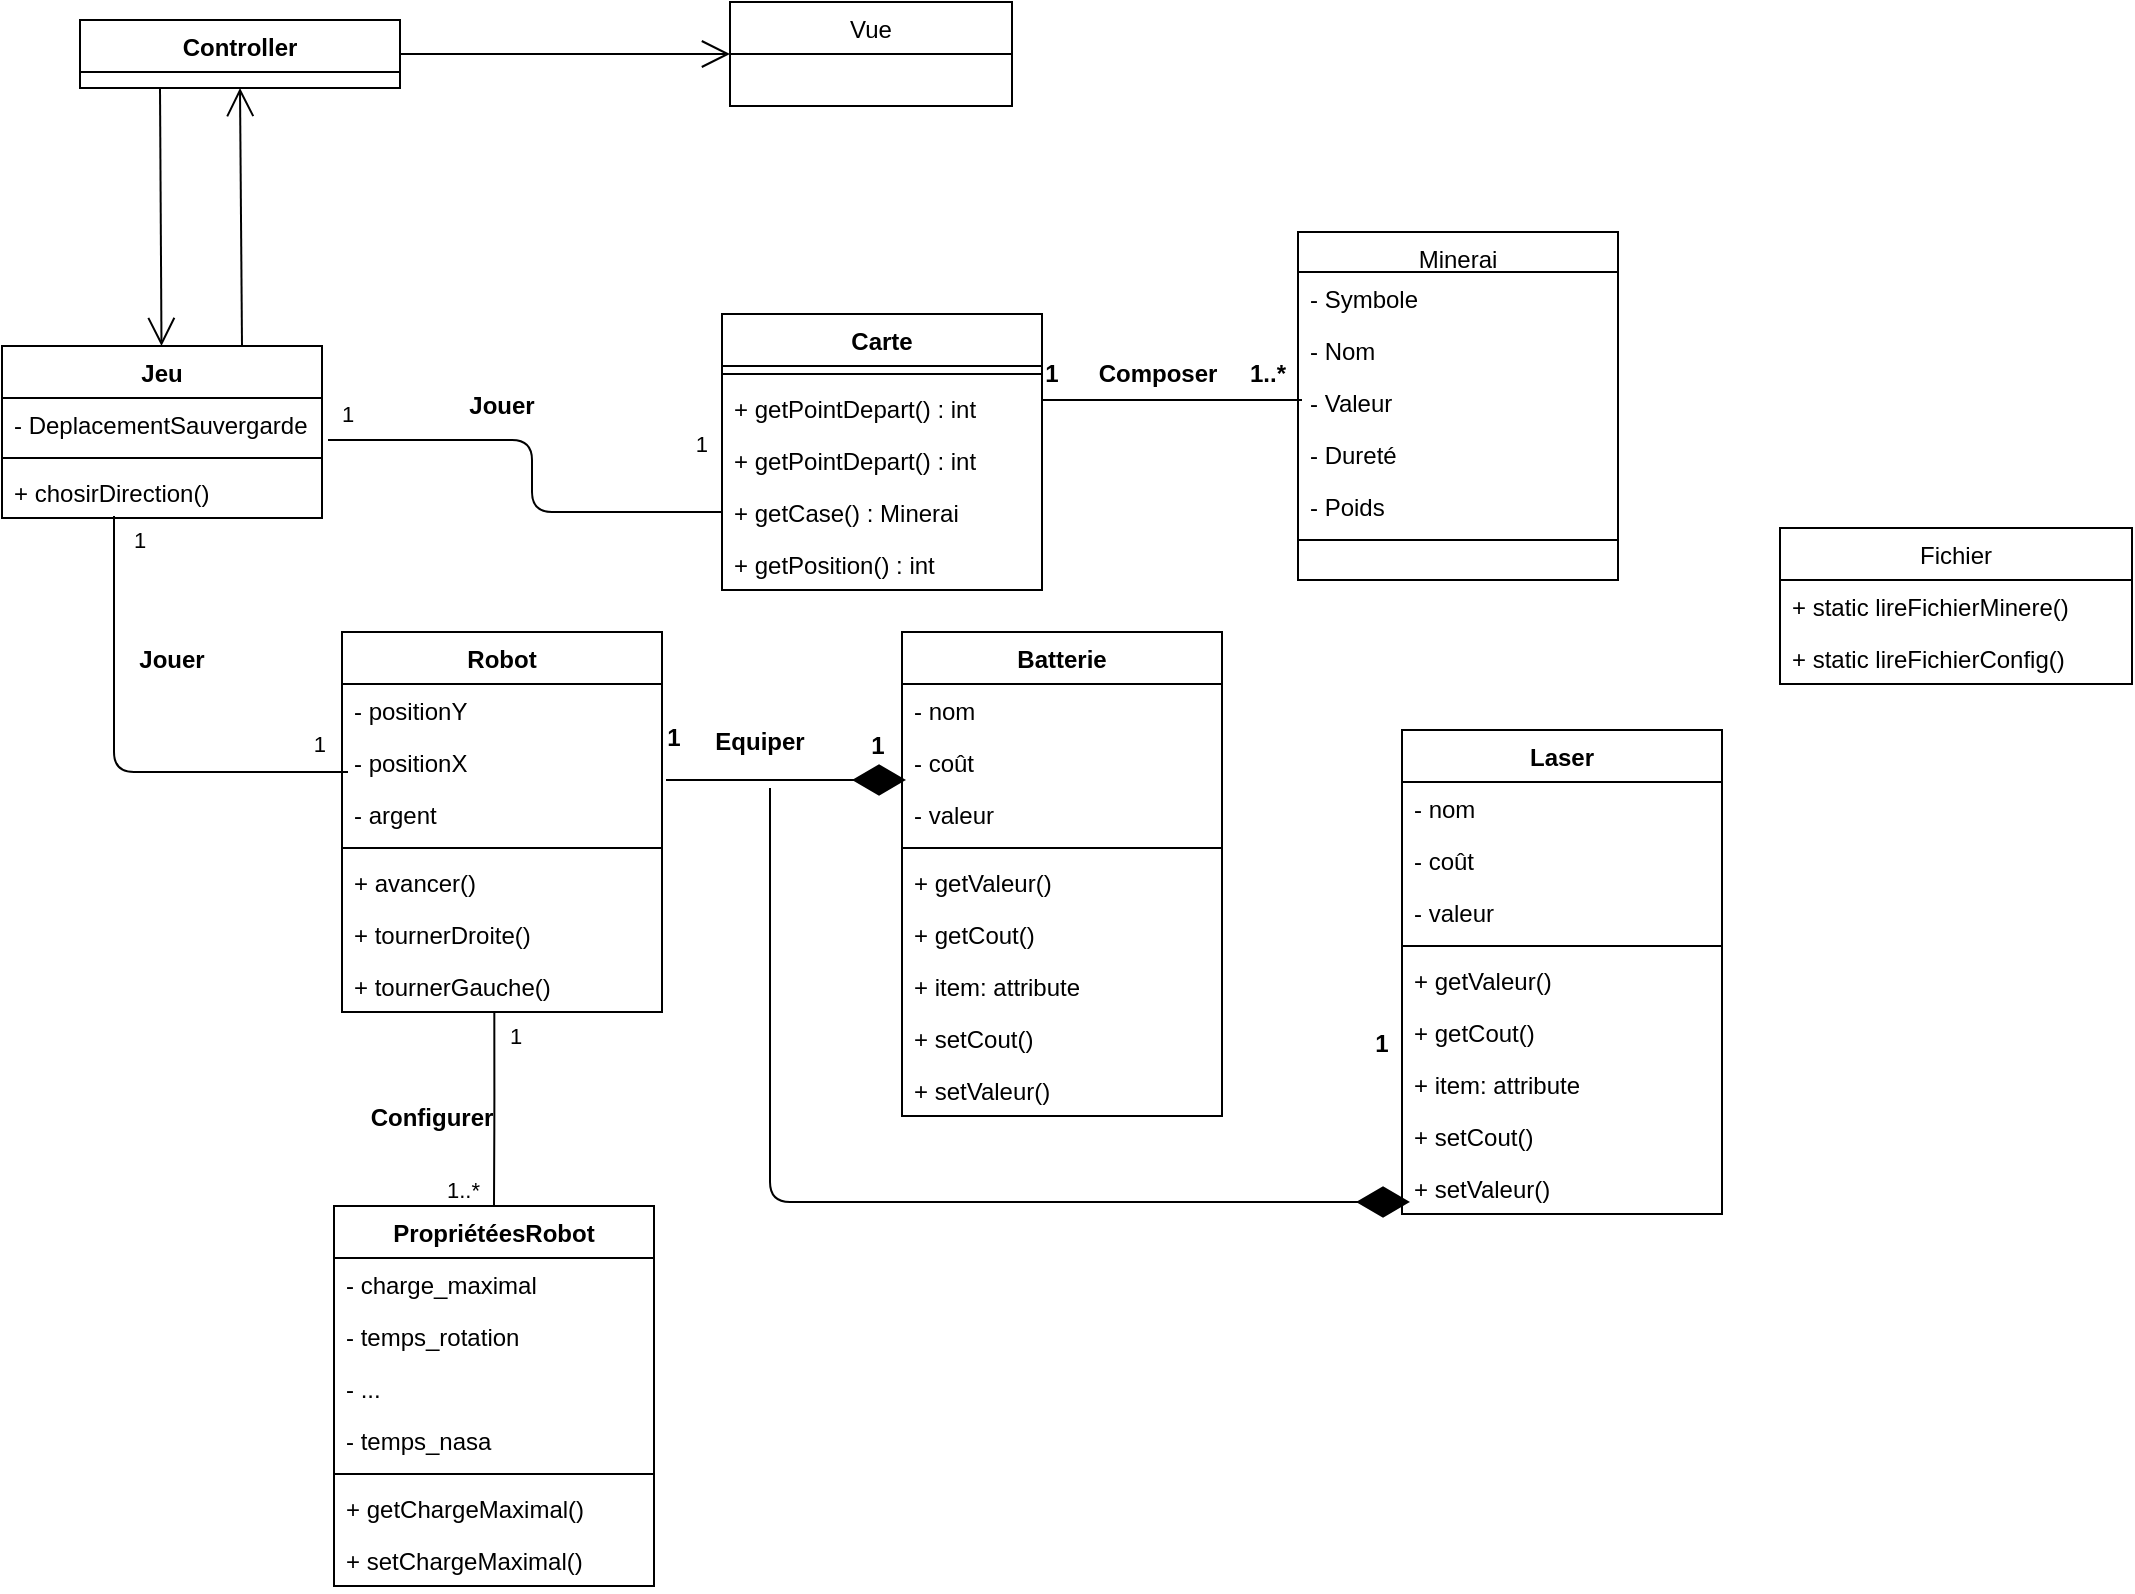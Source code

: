 <mxfile version="14.4.7" type="device"><diagram id="C5RBs43oDa-KdzZeNtuy" name="Page-1"><mxGraphModel dx="1421" dy="500" grid="0" gridSize="10" guides="1" tooltips="1" connect="1" arrows="1" fold="1" page="0" pageScale="1" pageWidth="827" pageHeight="1169" math="0" shadow="0"><root><mxCell id="WIyWlLk6GJQsqaUBKTNV-0"/><mxCell id="WIyWlLk6GJQsqaUBKTNV-1" parent="WIyWlLk6GJQsqaUBKTNV-0"/><mxCell id="zkfFHV4jXpPFQw0GAbJ--17" value="Minerai" style="swimlane;fontStyle=0;align=center;verticalAlign=top;childLayout=stackLayout;horizontal=1;startSize=20;horizontalStack=0;resizeParent=1;resizeLast=0;collapsible=1;marginBottom=0;rounded=0;shadow=0;strokeWidth=1;" parent="WIyWlLk6GJQsqaUBKTNV-1" vertex="1"><mxGeometry x="508" y="120" width="160" height="174" as="geometry"><mxRectangle x="550" y="140" width="160" height="26" as="alternateBounds"/></mxGeometry></mxCell><mxCell id="zkfFHV4jXpPFQw0GAbJ--18" value="- Symbole" style="text;align=left;verticalAlign=top;spacingLeft=4;spacingRight=4;overflow=hidden;rotatable=0;points=[[0,0.5],[1,0.5]];portConstraint=eastwest;" parent="zkfFHV4jXpPFQw0GAbJ--17" vertex="1"><mxGeometry y="20" width="160" height="26" as="geometry"/></mxCell><mxCell id="zkfFHV4jXpPFQw0GAbJ--19" value="- Nom" style="text;align=left;verticalAlign=top;spacingLeft=4;spacingRight=4;overflow=hidden;rotatable=0;points=[[0,0.5],[1,0.5]];portConstraint=eastwest;rounded=0;shadow=0;html=0;" parent="zkfFHV4jXpPFQw0GAbJ--17" vertex="1"><mxGeometry y="46" width="160" height="26" as="geometry"/></mxCell><mxCell id="zkfFHV4jXpPFQw0GAbJ--20" value="- Valeur" style="text;align=left;verticalAlign=top;spacingLeft=4;spacingRight=4;overflow=hidden;rotatable=0;points=[[0,0.5],[1,0.5]];portConstraint=eastwest;rounded=0;shadow=0;html=0;" parent="zkfFHV4jXpPFQw0GAbJ--17" vertex="1"><mxGeometry y="72" width="160" height="26" as="geometry"/></mxCell><mxCell id="zkfFHV4jXpPFQw0GAbJ--21" value="- Dureté" style="text;align=left;verticalAlign=top;spacingLeft=4;spacingRight=4;overflow=hidden;rotatable=0;points=[[0,0.5],[1,0.5]];portConstraint=eastwest;rounded=0;shadow=0;html=0;" parent="zkfFHV4jXpPFQw0GAbJ--17" vertex="1"><mxGeometry y="98" width="160" height="26" as="geometry"/></mxCell><mxCell id="zkfFHV4jXpPFQw0GAbJ--22" value="- Poids" style="text;align=left;verticalAlign=top;spacingLeft=4;spacingRight=4;overflow=hidden;rotatable=0;points=[[0,0.5],[1,0.5]];portConstraint=eastwest;rounded=0;shadow=0;html=0;" parent="zkfFHV4jXpPFQw0GAbJ--17" vertex="1"><mxGeometry y="124" width="160" height="26" as="geometry"/></mxCell><mxCell id="zkfFHV4jXpPFQw0GAbJ--23" value="" style="line;html=1;strokeWidth=1;align=left;verticalAlign=middle;spacingTop=-1;spacingLeft=3;spacingRight=3;rotatable=0;labelPosition=right;points=[];portConstraint=eastwest;" parent="zkfFHV4jXpPFQw0GAbJ--17" vertex="1"><mxGeometry y="150" width="160" height="8" as="geometry"/></mxCell><mxCell id="rHNzCorvncgx5QTA0UH8-6" value="" style="line;strokeWidth=1;fillColor=none;align=left;verticalAlign=middle;spacingTop=-1;spacingLeft=3;spacingRight=3;rotatable=0;labelPosition=right;points=[];portConstraint=eastwest;" vertex="1" parent="WIyWlLk6GJQsqaUBKTNV-1"><mxGeometry x="380" y="200" width="130" height="8" as="geometry"/></mxCell><mxCell id="rHNzCorvncgx5QTA0UH8-7" value="1" style="text;align=center;fontStyle=1;verticalAlign=middle;spacingLeft=3;spacingRight=3;strokeColor=none;rotatable=0;points=[[0,0.5],[1,0.5]];portConstraint=eastwest;" vertex="1" parent="WIyWlLk6GJQsqaUBKTNV-1"><mxGeometry x="370" y="180" width="30" height="20" as="geometry"/></mxCell><mxCell id="rHNzCorvncgx5QTA0UH8-8" value="1..*" style="text;align=center;fontStyle=1;verticalAlign=middle;spacingLeft=3;spacingRight=3;strokeColor=none;rotatable=0;points=[[0,0.5],[1,0.5]];portConstraint=eastwest;" vertex="1" parent="WIyWlLk6GJQsqaUBKTNV-1"><mxGeometry x="478" y="180" width="30" height="20" as="geometry"/></mxCell><mxCell id="rHNzCorvncgx5QTA0UH8-9" value="Composer" style="text;align=center;fontStyle=1;verticalAlign=middle;spacingLeft=3;spacingRight=3;strokeColor=none;rotatable=0;points=[[0,0.5],[1,0.5]];portConstraint=eastwest;" vertex="1" parent="WIyWlLk6GJQsqaUBKTNV-1"><mxGeometry x="398" y="177" width="80" height="26" as="geometry"/></mxCell><mxCell id="rHNzCorvncgx5QTA0UH8-14" value="Robot&#10;" style="swimlane;fontStyle=1;align=center;verticalAlign=top;childLayout=stackLayout;horizontal=1;startSize=26;horizontalStack=0;resizeParent=1;resizeParentMax=0;resizeLast=0;collapsible=1;marginBottom=0;" vertex="1" parent="WIyWlLk6GJQsqaUBKTNV-1"><mxGeometry x="30" y="320" width="160" height="190" as="geometry"/></mxCell><mxCell id="rHNzCorvncgx5QTA0UH8-103" value="- positionY" style="text;strokeColor=none;fillColor=none;align=left;verticalAlign=top;spacingLeft=4;spacingRight=4;overflow=hidden;rotatable=0;points=[[0,0.5],[1,0.5]];portConstraint=eastwest;" vertex="1" parent="rHNzCorvncgx5QTA0UH8-14"><mxGeometry y="26" width="160" height="26" as="geometry"/></mxCell><mxCell id="rHNzCorvncgx5QTA0UH8-109" value="- positionX" style="text;strokeColor=none;fillColor=none;align=left;verticalAlign=top;spacingLeft=4;spacingRight=4;overflow=hidden;rotatable=0;points=[[0,0.5],[1,0.5]];portConstraint=eastwest;" vertex="1" parent="rHNzCorvncgx5QTA0UH8-14"><mxGeometry y="52" width="160" height="26" as="geometry"/></mxCell><mxCell id="rHNzCorvncgx5QTA0UH8-97" value="- argent" style="text;strokeColor=none;fillColor=none;align=left;verticalAlign=top;spacingLeft=4;spacingRight=4;overflow=hidden;rotatable=0;points=[[0,0.5],[1,0.5]];portConstraint=eastwest;" vertex="1" parent="rHNzCorvncgx5QTA0UH8-14"><mxGeometry y="78" width="160" height="26" as="geometry"/></mxCell><mxCell id="rHNzCorvncgx5QTA0UH8-16" value="" style="line;strokeWidth=1;fillColor=none;align=left;verticalAlign=middle;spacingTop=-1;spacingLeft=3;spacingRight=3;rotatable=0;labelPosition=right;points=[];portConstraint=eastwest;" vertex="1" parent="rHNzCorvncgx5QTA0UH8-14"><mxGeometry y="104" width="160" height="8" as="geometry"/></mxCell><mxCell id="rHNzCorvncgx5QTA0UH8-22" value="+ avancer()" style="text;strokeColor=none;fillColor=none;align=left;verticalAlign=top;spacingLeft=4;spacingRight=4;overflow=hidden;rotatable=0;points=[[0,0.5],[1,0.5]];portConstraint=eastwest;" vertex="1" parent="rHNzCorvncgx5QTA0UH8-14"><mxGeometry y="112" width="160" height="26" as="geometry"/></mxCell><mxCell id="rHNzCorvncgx5QTA0UH8-17" value="+ tournerDroite()&#10;" style="text;strokeColor=none;fillColor=none;align=left;verticalAlign=top;spacingLeft=4;spacingRight=4;overflow=hidden;rotatable=0;points=[[0,0.5],[1,0.5]];portConstraint=eastwest;" vertex="1" parent="rHNzCorvncgx5QTA0UH8-14"><mxGeometry y="138" width="160" height="26" as="geometry"/></mxCell><mxCell id="rHNzCorvncgx5QTA0UH8-23" value="+ tournerGauche()" style="text;strokeColor=none;fillColor=none;align=left;verticalAlign=top;spacingLeft=4;spacingRight=4;overflow=hidden;rotatable=0;points=[[0,0.5],[1,0.5]];portConstraint=eastwest;" vertex="1" parent="rHNzCorvncgx5QTA0UH8-14"><mxGeometry y="164" width="160" height="26" as="geometry"/></mxCell><mxCell id="rHNzCorvncgx5QTA0UH8-24" value="Carte" style="swimlane;fontStyle=1;align=center;verticalAlign=top;childLayout=stackLayout;horizontal=1;startSize=26;horizontalStack=0;resizeParent=1;resizeParentMax=0;resizeLast=0;collapsible=1;marginBottom=0;" vertex="1" parent="WIyWlLk6GJQsqaUBKTNV-1"><mxGeometry x="220" y="161" width="160" height="138" as="geometry"/></mxCell><mxCell id="rHNzCorvncgx5QTA0UH8-26" value="" style="line;strokeWidth=1;fillColor=none;align=left;verticalAlign=middle;spacingTop=-1;spacingLeft=3;spacingRight=3;rotatable=0;labelPosition=right;points=[];portConstraint=eastwest;" vertex="1" parent="rHNzCorvncgx5QTA0UH8-24"><mxGeometry y="26" width="160" height="8" as="geometry"/></mxCell><mxCell id="rHNzCorvncgx5QTA0UH8-114" value="+ getPointDepart() : int" style="text;strokeColor=none;fillColor=none;align=left;verticalAlign=top;spacingLeft=4;spacingRight=4;overflow=hidden;rotatable=0;points=[[0,0.5],[1,0.5]];portConstraint=eastwest;" vertex="1" parent="rHNzCorvncgx5QTA0UH8-24"><mxGeometry y="34" width="160" height="26" as="geometry"/></mxCell><mxCell id="rHNzCorvncgx5QTA0UH8-27" value="+ getPointDepart() : int" style="text;strokeColor=none;fillColor=none;align=left;verticalAlign=top;spacingLeft=4;spacingRight=4;overflow=hidden;rotatable=0;points=[[0,0.5],[1,0.5]];portConstraint=eastwest;" vertex="1" parent="rHNzCorvncgx5QTA0UH8-24"><mxGeometry y="60" width="160" height="26" as="geometry"/></mxCell><mxCell id="rHNzCorvncgx5QTA0UH8-28" value="+ getCase() : Minerai" style="text;strokeColor=none;fillColor=none;align=left;verticalAlign=top;spacingLeft=4;spacingRight=4;overflow=hidden;rotatable=0;points=[[0,0.5],[1,0.5]];portConstraint=eastwest;" vertex="1" parent="rHNzCorvncgx5QTA0UH8-24"><mxGeometry y="86" width="160" height="26" as="geometry"/></mxCell><mxCell id="rHNzCorvncgx5QTA0UH8-29" value="+ getPosition() : int" style="text;strokeColor=none;fillColor=none;align=left;verticalAlign=top;spacingLeft=4;spacingRight=4;overflow=hidden;rotatable=0;points=[[0,0.5],[1,0.5]];portConstraint=eastwest;" vertex="1" parent="rHNzCorvncgx5QTA0UH8-24"><mxGeometry y="112" width="160" height="26" as="geometry"/></mxCell><mxCell id="rHNzCorvncgx5QTA0UH8-38" value="Batterie" style="swimlane;fontStyle=1;align=center;verticalAlign=top;childLayout=stackLayout;horizontal=1;startSize=26;horizontalStack=0;resizeParent=1;resizeParentMax=0;resizeLast=0;collapsible=1;marginBottom=0;" vertex="1" parent="WIyWlLk6GJQsqaUBKTNV-1"><mxGeometry x="310" y="320" width="160" height="242" as="geometry"/></mxCell><mxCell id="rHNzCorvncgx5QTA0UH8-104" value="- nom" style="text;strokeColor=none;fillColor=none;align=left;verticalAlign=top;spacingLeft=4;spacingRight=4;overflow=hidden;rotatable=0;points=[[0,0.5],[1,0.5]];portConstraint=eastwest;" vertex="1" parent="rHNzCorvncgx5QTA0UH8-38"><mxGeometry y="26" width="160" height="26" as="geometry"/></mxCell><mxCell id="rHNzCorvncgx5QTA0UH8-39" value="- coût" style="text;strokeColor=none;fillColor=none;align=left;verticalAlign=top;spacingLeft=4;spacingRight=4;overflow=hidden;rotatable=0;points=[[0,0.5],[1,0.5]];portConstraint=eastwest;" vertex="1" parent="rHNzCorvncgx5QTA0UH8-38"><mxGeometry y="52" width="160" height="26" as="geometry"/></mxCell><mxCell id="rHNzCorvncgx5QTA0UH8-43" value="- valeur" style="text;strokeColor=none;fillColor=none;align=left;verticalAlign=top;spacingLeft=4;spacingRight=4;overflow=hidden;rotatable=0;points=[[0,0.5],[1,0.5]];portConstraint=eastwest;" vertex="1" parent="rHNzCorvncgx5QTA0UH8-38"><mxGeometry y="78" width="160" height="26" as="geometry"/></mxCell><mxCell id="rHNzCorvncgx5QTA0UH8-40" value="" style="line;strokeWidth=1;fillColor=none;align=left;verticalAlign=middle;spacingTop=-1;spacingLeft=3;spacingRight=3;rotatable=0;labelPosition=right;points=[];portConstraint=eastwest;" vertex="1" parent="rHNzCorvncgx5QTA0UH8-38"><mxGeometry y="104" width="160" height="8" as="geometry"/></mxCell><mxCell id="rHNzCorvncgx5QTA0UH8-41" value="+ getValeur()" style="text;strokeColor=none;fillColor=none;align=left;verticalAlign=top;spacingLeft=4;spacingRight=4;overflow=hidden;rotatable=0;points=[[0,0.5],[1,0.5]];portConstraint=eastwest;" vertex="1" parent="rHNzCorvncgx5QTA0UH8-38"><mxGeometry y="112" width="160" height="26" as="geometry"/></mxCell><mxCell id="rHNzCorvncgx5QTA0UH8-45" value="+ getCout()" style="text;strokeColor=none;fillColor=none;align=left;verticalAlign=top;spacingLeft=4;spacingRight=4;overflow=hidden;rotatable=0;points=[[0,0.5],[1,0.5]];portConstraint=eastwest;" vertex="1" parent="rHNzCorvncgx5QTA0UH8-38"><mxGeometry y="138" width="160" height="26" as="geometry"/></mxCell><mxCell id="rHNzCorvncgx5QTA0UH8-47" value="+ item: attribute" style="text;strokeColor=none;fillColor=none;align=left;verticalAlign=top;spacingLeft=4;spacingRight=4;overflow=hidden;rotatable=0;points=[[0,0.5],[1,0.5]];portConstraint=eastwest;" vertex="1" parent="rHNzCorvncgx5QTA0UH8-38"><mxGeometry y="164" width="160" height="26" as="geometry"/></mxCell><mxCell id="rHNzCorvncgx5QTA0UH8-46" value="+ setCout()&#10;" style="text;strokeColor=none;fillColor=none;align=left;verticalAlign=top;spacingLeft=4;spacingRight=4;overflow=hidden;rotatable=0;points=[[0,0.5],[1,0.5]];portConstraint=eastwest;" vertex="1" parent="rHNzCorvncgx5QTA0UH8-38"><mxGeometry y="190" width="160" height="26" as="geometry"/></mxCell><mxCell id="rHNzCorvncgx5QTA0UH8-48" value="+ setValeur()" style="text;strokeColor=none;fillColor=none;align=left;verticalAlign=top;spacingLeft=4;spacingRight=4;overflow=hidden;rotatable=0;points=[[0,0.5],[1,0.5]];portConstraint=eastwest;" vertex="1" parent="rHNzCorvncgx5QTA0UH8-38"><mxGeometry y="216" width="160" height="26" as="geometry"/></mxCell><mxCell id="rHNzCorvncgx5QTA0UH8-49" value="Laser" style="swimlane;fontStyle=1;align=center;verticalAlign=top;childLayout=stackLayout;horizontal=1;startSize=26;horizontalStack=0;resizeParent=1;resizeParentMax=0;resizeLast=0;collapsible=1;marginBottom=0;" vertex="1" parent="WIyWlLk6GJQsqaUBKTNV-1"><mxGeometry x="560" y="369" width="160" height="242" as="geometry"/></mxCell><mxCell id="rHNzCorvncgx5QTA0UH8-105" value="- nom" style="text;strokeColor=none;fillColor=none;align=left;verticalAlign=top;spacingLeft=4;spacingRight=4;overflow=hidden;rotatable=0;points=[[0,0.5],[1,0.5]];portConstraint=eastwest;" vertex="1" parent="rHNzCorvncgx5QTA0UH8-49"><mxGeometry y="26" width="160" height="26" as="geometry"/></mxCell><mxCell id="rHNzCorvncgx5QTA0UH8-50" value="- coût" style="text;strokeColor=none;fillColor=none;align=left;verticalAlign=top;spacingLeft=4;spacingRight=4;overflow=hidden;rotatable=0;points=[[0,0.5],[1,0.5]];portConstraint=eastwest;" vertex="1" parent="rHNzCorvncgx5QTA0UH8-49"><mxGeometry y="52" width="160" height="26" as="geometry"/></mxCell><mxCell id="rHNzCorvncgx5QTA0UH8-51" value="- valeur" style="text;strokeColor=none;fillColor=none;align=left;verticalAlign=top;spacingLeft=4;spacingRight=4;overflow=hidden;rotatable=0;points=[[0,0.5],[1,0.5]];portConstraint=eastwest;" vertex="1" parent="rHNzCorvncgx5QTA0UH8-49"><mxGeometry y="78" width="160" height="26" as="geometry"/></mxCell><mxCell id="rHNzCorvncgx5QTA0UH8-52" value="" style="line;strokeWidth=1;fillColor=none;align=left;verticalAlign=middle;spacingTop=-1;spacingLeft=3;spacingRight=3;rotatable=0;labelPosition=right;points=[];portConstraint=eastwest;" vertex="1" parent="rHNzCorvncgx5QTA0UH8-49"><mxGeometry y="104" width="160" height="8" as="geometry"/></mxCell><mxCell id="rHNzCorvncgx5QTA0UH8-53" value="+ getValeur()" style="text;strokeColor=none;fillColor=none;align=left;verticalAlign=top;spacingLeft=4;spacingRight=4;overflow=hidden;rotatable=0;points=[[0,0.5],[1,0.5]];portConstraint=eastwest;" vertex="1" parent="rHNzCorvncgx5QTA0UH8-49"><mxGeometry y="112" width="160" height="26" as="geometry"/></mxCell><mxCell id="rHNzCorvncgx5QTA0UH8-54" value="+ getCout()" style="text;strokeColor=none;fillColor=none;align=left;verticalAlign=top;spacingLeft=4;spacingRight=4;overflow=hidden;rotatable=0;points=[[0,0.5],[1,0.5]];portConstraint=eastwest;" vertex="1" parent="rHNzCorvncgx5QTA0UH8-49"><mxGeometry y="138" width="160" height="26" as="geometry"/></mxCell><mxCell id="rHNzCorvncgx5QTA0UH8-55" value="+ item: attribute" style="text;strokeColor=none;fillColor=none;align=left;verticalAlign=top;spacingLeft=4;spacingRight=4;overflow=hidden;rotatable=0;points=[[0,0.5],[1,0.5]];portConstraint=eastwest;" vertex="1" parent="rHNzCorvncgx5QTA0UH8-49"><mxGeometry y="164" width="160" height="26" as="geometry"/></mxCell><mxCell id="rHNzCorvncgx5QTA0UH8-56" value="+ setCout()&#10;" style="text;strokeColor=none;fillColor=none;align=left;verticalAlign=top;spacingLeft=4;spacingRight=4;overflow=hidden;rotatable=0;points=[[0,0.5],[1,0.5]];portConstraint=eastwest;" vertex="1" parent="rHNzCorvncgx5QTA0UH8-49"><mxGeometry y="190" width="160" height="26" as="geometry"/></mxCell><mxCell id="rHNzCorvncgx5QTA0UH8-57" value="+ setValeur()" style="text;strokeColor=none;fillColor=none;align=left;verticalAlign=top;spacingLeft=4;spacingRight=4;overflow=hidden;rotatable=0;points=[[0,0.5],[1,0.5]];portConstraint=eastwest;" vertex="1" parent="rHNzCorvncgx5QTA0UH8-49"><mxGeometry y="216" width="160" height="26" as="geometry"/></mxCell><mxCell id="rHNzCorvncgx5QTA0UH8-59" value="" style="endArrow=diamondThin;endFill=1;endSize=24;html=1;" edge="1" parent="WIyWlLk6GJQsqaUBKTNV-1"><mxGeometry width="160" relative="1" as="geometry"><mxPoint x="192" y="394" as="sourcePoint"/><mxPoint x="312" y="394" as="targetPoint"/></mxGeometry></mxCell><mxCell id="rHNzCorvncgx5QTA0UH8-60" value="" style="endArrow=diamondThin;endFill=1;endSize=24;html=1;" edge="1" parent="WIyWlLk6GJQsqaUBKTNV-1"><mxGeometry width="160" relative="1" as="geometry"><mxPoint x="244" y="398" as="sourcePoint"/><mxPoint x="564" y="605" as="targetPoint"/><Array as="points"><mxPoint x="244" y="605"/></Array></mxGeometry></mxCell><mxCell id="rHNzCorvncgx5QTA0UH8-63" value="1" style="text;align=center;fontStyle=1;verticalAlign=middle;spacingLeft=3;spacingRight=3;strokeColor=none;rotatable=0;points=[[0,0.5],[1,0.5]];portConstraint=eastwest;" vertex="1" parent="WIyWlLk6GJQsqaUBKTNV-1"><mxGeometry x="288" y="361" width="20" height="30" as="geometry"/></mxCell><mxCell id="rHNzCorvncgx5QTA0UH8-64" value="1" style="text;align=center;fontStyle=1;verticalAlign=middle;spacingLeft=3;spacingRight=3;strokeColor=none;rotatable=0;points=[[0,0.5],[1,0.5]];portConstraint=eastwest;" vertex="1" parent="WIyWlLk6GJQsqaUBKTNV-1"><mxGeometry x="186" y="357" width="20" height="30" as="geometry"/></mxCell><mxCell id="rHNzCorvncgx5QTA0UH8-65" value="1" style="text;align=center;fontStyle=1;verticalAlign=middle;spacingLeft=3;spacingRight=3;strokeColor=none;rotatable=0;points=[[0,0.5],[1,0.5]];portConstraint=eastwest;" vertex="1" parent="WIyWlLk6GJQsqaUBKTNV-1"><mxGeometry x="540" y="510" width="20" height="30" as="geometry"/></mxCell><mxCell id="rHNzCorvncgx5QTA0UH8-66" value="Equiper" style="text;align=center;fontStyle=1;verticalAlign=middle;spacingLeft=3;spacingRight=3;strokeColor=none;rotatable=0;points=[[0,0.5],[1,0.5]];portConstraint=eastwest;" vertex="1" parent="WIyWlLk6GJQsqaUBKTNV-1"><mxGeometry x="199" y="361" width="80" height="26" as="geometry"/></mxCell><mxCell id="rHNzCorvncgx5QTA0UH8-73" value="PropriétéesRobot" style="swimlane;fontStyle=1;align=center;verticalAlign=top;childLayout=stackLayout;horizontal=1;startSize=26;horizontalStack=0;resizeParent=1;resizeParentMax=0;resizeLast=0;collapsible=1;marginBottom=0;" vertex="1" parent="WIyWlLk6GJQsqaUBKTNV-1"><mxGeometry x="26" y="607" width="160" height="190" as="geometry"/></mxCell><mxCell id="rHNzCorvncgx5QTA0UH8-74" value="- charge_maximal" style="text;strokeColor=none;fillColor=none;align=left;verticalAlign=top;spacingLeft=4;spacingRight=4;overflow=hidden;rotatable=0;points=[[0,0.5],[1,0.5]];portConstraint=eastwest;" vertex="1" parent="rHNzCorvncgx5QTA0UH8-73"><mxGeometry y="26" width="160" height="26" as="geometry"/></mxCell><mxCell id="rHNzCorvncgx5QTA0UH8-77" value="- temps_rotation" style="text;strokeColor=none;fillColor=none;align=left;verticalAlign=top;spacingLeft=4;spacingRight=4;overflow=hidden;rotatable=0;points=[[0,0.5],[1,0.5]];portConstraint=eastwest;" vertex="1" parent="rHNzCorvncgx5QTA0UH8-73"><mxGeometry y="52" width="160" height="26" as="geometry"/></mxCell><mxCell id="rHNzCorvncgx5QTA0UH8-78" value="- ..." style="text;strokeColor=none;fillColor=none;align=left;verticalAlign=top;spacingLeft=4;spacingRight=4;overflow=hidden;rotatable=0;points=[[0,0.5],[1,0.5]];portConstraint=eastwest;" vertex="1" parent="rHNzCorvncgx5QTA0UH8-73"><mxGeometry y="78" width="160" height="26" as="geometry"/></mxCell><mxCell id="rHNzCorvncgx5QTA0UH8-79" value="- temps_nasa" style="text;strokeColor=none;fillColor=none;align=left;verticalAlign=top;spacingLeft=4;spacingRight=4;overflow=hidden;rotatable=0;points=[[0,0.5],[1,0.5]];portConstraint=eastwest;" vertex="1" parent="rHNzCorvncgx5QTA0UH8-73"><mxGeometry y="104" width="160" height="26" as="geometry"/></mxCell><mxCell id="rHNzCorvncgx5QTA0UH8-75" value="" style="line;strokeWidth=1;fillColor=none;align=left;verticalAlign=middle;spacingTop=-1;spacingLeft=3;spacingRight=3;rotatable=0;labelPosition=right;points=[];portConstraint=eastwest;" vertex="1" parent="rHNzCorvncgx5QTA0UH8-73"><mxGeometry y="130" width="160" height="8" as="geometry"/></mxCell><mxCell id="rHNzCorvncgx5QTA0UH8-76" value="+ getChargeMaximal()" style="text;strokeColor=none;fillColor=none;align=left;verticalAlign=top;spacingLeft=4;spacingRight=4;overflow=hidden;rotatable=0;points=[[0,0.5],[1,0.5]];portConstraint=eastwest;" vertex="1" parent="rHNzCorvncgx5QTA0UH8-73"><mxGeometry y="138" width="160" height="26" as="geometry"/></mxCell><mxCell id="rHNzCorvncgx5QTA0UH8-80" value="+ setChargeMaximal()&#10;" style="text;strokeColor=none;fillColor=none;align=left;verticalAlign=top;spacingLeft=4;spacingRight=4;overflow=hidden;rotatable=0;points=[[0,0.5],[1,0.5]];portConstraint=eastwest;" vertex="1" parent="rHNzCorvncgx5QTA0UH8-73"><mxGeometry y="164" width="160" height="26" as="geometry"/></mxCell><mxCell id="rHNzCorvncgx5QTA0UH8-91" value="" style="endArrow=none;html=1;edgeStyle=orthogonalEdgeStyle;exitX=0.476;exitY=1.006;exitDx=0;exitDy=0;exitPerimeter=0;" edge="1" parent="WIyWlLk6GJQsqaUBKTNV-1" source="rHNzCorvncgx5QTA0UH8-23" target="rHNzCorvncgx5QTA0UH8-73"><mxGeometry relative="1" as="geometry"><mxPoint x="56" y="477" as="sourcePoint"/><mxPoint x="216" y="477" as="targetPoint"/></mxGeometry></mxCell><mxCell id="rHNzCorvncgx5QTA0UH8-92" value="1" style="edgeLabel;resizable=0;html=1;align=left;verticalAlign=bottom;" connectable="0" vertex="1" parent="rHNzCorvncgx5QTA0UH8-91"><mxGeometry x="-1" relative="1" as="geometry"><mxPoint x="5.84" y="20.84" as="offset"/></mxGeometry></mxCell><mxCell id="rHNzCorvncgx5QTA0UH8-93" value="1..*" style="edgeLabel;resizable=0;html=1;align=right;verticalAlign=bottom;" connectable="0" vertex="1" parent="rHNzCorvncgx5QTA0UH8-91"><mxGeometry x="1" relative="1" as="geometry"><mxPoint x="-7" y="0.68" as="offset"/></mxGeometry></mxCell><mxCell id="rHNzCorvncgx5QTA0UH8-95" value="Configurer" style="text;align=center;fontStyle=1;verticalAlign=middle;spacingLeft=3;spacingRight=3;strokeColor=none;rotatable=0;points=[[0,0.5],[1,0.5]];portConstraint=eastwest;" vertex="1" parent="WIyWlLk6GJQsqaUBKTNV-1"><mxGeometry x="35" y="549" width="80" height="26" as="geometry"/></mxCell><mxCell id="rHNzCorvncgx5QTA0UH8-96" value="Jeu" style="swimlane;fontStyle=1;align=center;verticalAlign=top;childLayout=stackLayout;horizontal=1;startSize=26;horizontalStack=0;resizeParent=1;resizeParentMax=0;resizeLast=0;collapsible=1;marginBottom=0;" vertex="1" parent="WIyWlLk6GJQsqaUBKTNV-1"><mxGeometry x="-140" y="177" width="160" height="86" as="geometry"/></mxCell><mxCell id="rHNzCorvncgx5QTA0UH8-100" value="- DeplacementSauvergarde" style="text;strokeColor=none;fillColor=none;align=left;verticalAlign=top;spacingLeft=4;spacingRight=4;overflow=hidden;rotatable=0;points=[[0,0.5],[1,0.5]];portConstraint=eastwest;" vertex="1" parent="rHNzCorvncgx5QTA0UH8-96"><mxGeometry y="26" width="160" height="26" as="geometry"/></mxCell><mxCell id="rHNzCorvncgx5QTA0UH8-98" value="" style="line;strokeWidth=1;fillColor=none;align=left;verticalAlign=middle;spacingTop=-1;spacingLeft=3;spacingRight=3;rotatable=0;labelPosition=right;points=[];portConstraint=eastwest;" vertex="1" parent="rHNzCorvncgx5QTA0UH8-96"><mxGeometry y="52" width="160" height="8" as="geometry"/></mxCell><mxCell id="rHNzCorvncgx5QTA0UH8-99" value="+ chosirDirection() &#10;" style="text;strokeColor=none;fillColor=none;align=left;verticalAlign=top;spacingLeft=4;spacingRight=4;overflow=hidden;rotatable=0;points=[[0,0.5],[1,0.5]];portConstraint=eastwest;" vertex="1" parent="rHNzCorvncgx5QTA0UH8-96"><mxGeometry y="60" width="160" height="26" as="geometry"/></mxCell><mxCell id="rHNzCorvncgx5QTA0UH8-106" value="" style="endArrow=none;html=1;edgeStyle=orthogonalEdgeStyle;" edge="1" parent="WIyWlLk6GJQsqaUBKTNV-1"><mxGeometry relative="1" as="geometry"><mxPoint x="-84.001" y="262" as="sourcePoint"/><mxPoint x="33" y="390" as="targetPoint"/><Array as="points"><mxPoint x="-84.06" y="390"/><mxPoint x="25.94" y="390"/></Array></mxGeometry></mxCell><mxCell id="rHNzCorvncgx5QTA0UH8-107" value="1" style="edgeLabel;resizable=0;html=1;align=left;verticalAlign=bottom;" connectable="0" vertex="1" parent="rHNzCorvncgx5QTA0UH8-106"><mxGeometry x="-1" relative="1" as="geometry"><mxPoint x="8" y="20" as="offset"/></mxGeometry></mxCell><mxCell id="rHNzCorvncgx5QTA0UH8-108" value="1" style="edgeLabel;resizable=0;html=1;align=right;verticalAlign=bottom;" connectable="0" vertex="1" parent="rHNzCorvncgx5QTA0UH8-106"><mxGeometry x="1" relative="1" as="geometry"><mxPoint x="-10.82" y="-6" as="offset"/></mxGeometry></mxCell><mxCell id="rHNzCorvncgx5QTA0UH8-110" value="Jouer" style="text;align=center;fontStyle=1;verticalAlign=middle;spacingLeft=3;spacingRight=3;strokeColor=none;rotatable=0;points=[[0,0.5],[1,0.5]];portConstraint=eastwest;" vertex="1" parent="WIyWlLk6GJQsqaUBKTNV-1"><mxGeometry x="-95" y="320" width="80" height="26" as="geometry"/></mxCell><mxCell id="rHNzCorvncgx5QTA0UH8-111" value="" style="endArrow=none;html=1;edgeStyle=orthogonalEdgeStyle;entryX=0;entryY=0.5;entryDx=0;entryDy=0;" edge="1" parent="WIyWlLk6GJQsqaUBKTNV-1" target="rHNzCorvncgx5QTA0UH8-28"><mxGeometry relative="1" as="geometry"><mxPoint x="23" y="224" as="sourcePoint"/><mxPoint x="112" y="312.59" as="targetPoint"/><Array as="points"><mxPoint x="125" y="224"/><mxPoint x="125" y="260"/></Array></mxGeometry></mxCell><mxCell id="rHNzCorvncgx5QTA0UH8-112" value="1" style="edgeLabel;resizable=0;html=1;align=left;verticalAlign=bottom;" connectable="0" vertex="1" parent="rHNzCorvncgx5QTA0UH8-111"><mxGeometry x="-1" relative="1" as="geometry"><mxPoint x="5" y="-5" as="offset"/></mxGeometry></mxCell><mxCell id="rHNzCorvncgx5QTA0UH8-113" value="1" style="edgeLabel;resizable=0;html=1;align=right;verticalAlign=bottom;" connectable="0" vertex="1" parent="rHNzCorvncgx5QTA0UH8-111"><mxGeometry x="1" relative="1" as="geometry"><mxPoint x="-6.64" y="-25.29" as="offset"/></mxGeometry></mxCell><mxCell id="rHNzCorvncgx5QTA0UH8-115" value="Jouer" style="text;align=center;fontStyle=1;verticalAlign=middle;spacingLeft=3;spacingRight=3;strokeColor=none;rotatable=0;points=[[0,0.5],[1,0.5]];portConstraint=eastwest;" vertex="1" parent="WIyWlLk6GJQsqaUBKTNV-1"><mxGeometry x="70" y="193" width="80" height="26" as="geometry"/></mxCell><mxCell id="rHNzCorvncgx5QTA0UH8-116" value="Controller&#10;" style="swimlane;fontStyle=1;align=center;verticalAlign=top;childLayout=stackLayout;horizontal=1;startSize=26;horizontalStack=0;resizeParent=1;resizeParentMax=0;resizeLast=0;collapsible=1;marginBottom=0;" vertex="1" parent="WIyWlLk6GJQsqaUBKTNV-1"><mxGeometry x="-101" y="14" width="160" height="34" as="geometry"/></mxCell><mxCell id="rHNzCorvncgx5QTA0UH8-120" value="Vue" style="swimlane;fontStyle=0;childLayout=stackLayout;horizontal=1;startSize=26;fillColor=none;horizontalStack=0;resizeParent=1;resizeParentMax=0;resizeLast=0;collapsible=1;marginBottom=0;" vertex="1" parent="WIyWlLk6GJQsqaUBKTNV-1"><mxGeometry x="224" y="5" width="141" height="52" as="geometry"/></mxCell><mxCell id="rHNzCorvncgx5QTA0UH8-125" value="" style="endArrow=open;endFill=1;endSize=12;html=1;entryX=0;entryY=0.5;entryDx=0;entryDy=0;exitX=1;exitY=0.5;exitDx=0;exitDy=0;" edge="1" parent="WIyWlLk6GJQsqaUBKTNV-1" source="rHNzCorvncgx5QTA0UH8-116" target="rHNzCorvncgx5QTA0UH8-120"><mxGeometry width="160" relative="1" as="geometry"><mxPoint x="6" y="19.41" as="sourcePoint"/><mxPoint x="166" y="19.41" as="targetPoint"/></mxGeometry></mxCell><mxCell id="rHNzCorvncgx5QTA0UH8-126" value="" style="endArrow=open;endFill=1;endSize=12;html=1;exitX=0.25;exitY=1;exitDx=0;exitDy=0;" edge="1" parent="WIyWlLk6GJQsqaUBKTNV-1" source="rHNzCorvncgx5QTA0UH8-116" target="rHNzCorvncgx5QTA0UH8-96"><mxGeometry width="160" relative="1" as="geometry"><mxPoint x="-125" y="81" as="sourcePoint"/><mxPoint x="35" y="81" as="targetPoint"/></mxGeometry></mxCell><mxCell id="rHNzCorvncgx5QTA0UH8-127" value="" style="endArrow=open;endFill=1;endSize=12;html=1;exitX=0.75;exitY=0;exitDx=0;exitDy=0;entryX=0.5;entryY=1;entryDx=0;entryDy=0;" edge="1" parent="WIyWlLk6GJQsqaUBKTNV-1" source="rHNzCorvncgx5QTA0UH8-96" target="rHNzCorvncgx5QTA0UH8-116"><mxGeometry width="160" relative="1" as="geometry"><mxPoint x="26" y="144" as="sourcePoint"/><mxPoint x="186" y="144" as="targetPoint"/></mxGeometry></mxCell><mxCell id="rHNzCorvncgx5QTA0UH8-128" value="Fichier" style="swimlane;fontStyle=0;childLayout=stackLayout;horizontal=1;startSize=26;fillColor=none;horizontalStack=0;resizeParent=1;resizeParentMax=0;resizeLast=0;collapsible=1;marginBottom=0;" vertex="1" parent="WIyWlLk6GJQsqaUBKTNV-1"><mxGeometry x="749" y="268" width="176" height="78" as="geometry"/></mxCell><mxCell id="rHNzCorvncgx5QTA0UH8-132" value="+ static lireFichierMinere()" style="text;strokeColor=none;fillColor=none;align=left;verticalAlign=top;spacingLeft=4;spacingRight=4;overflow=hidden;rotatable=0;points=[[0,0.5],[1,0.5]];portConstraint=eastwest;" vertex="1" parent="rHNzCorvncgx5QTA0UH8-128"><mxGeometry y="26" width="176" height="26" as="geometry"/></mxCell><mxCell id="rHNzCorvncgx5QTA0UH8-129" value="+ static lireFichierConfig()" style="text;strokeColor=none;fillColor=none;align=left;verticalAlign=top;spacingLeft=4;spacingRight=4;overflow=hidden;rotatable=0;points=[[0,0.5],[1,0.5]];portConstraint=eastwest;" vertex="1" parent="rHNzCorvncgx5QTA0UH8-128"><mxGeometry y="52" width="176" height="26" as="geometry"/></mxCell></root></mxGraphModel></diagram></mxfile>